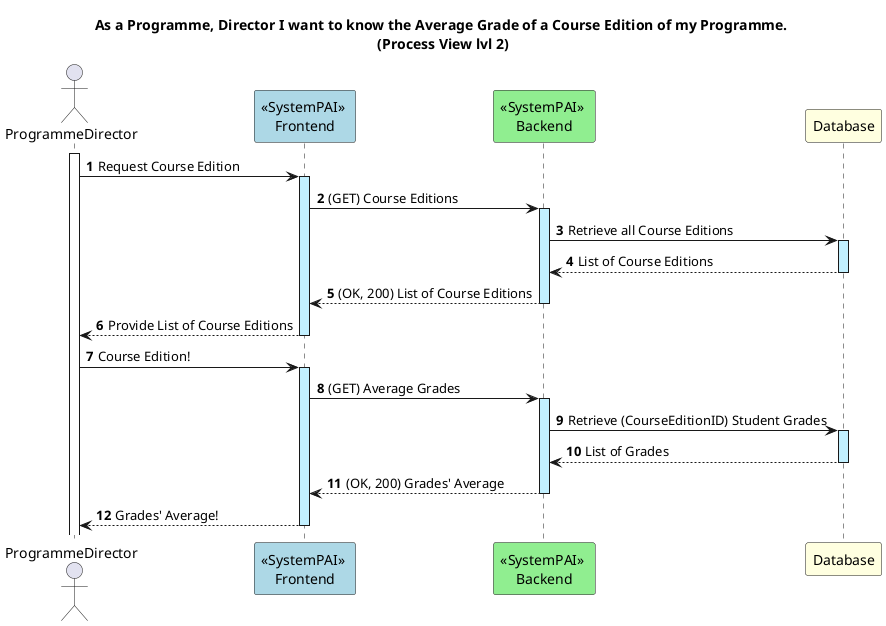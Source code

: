 @startuml

autonumber

title As a Programme, Director I want to know the Average Grade of a Course Edition of my Programme. \n(Process View lvl 2)

actor ProgrammeDirector as PD
participant "<<SystemPAI>> \nFrontend" as FE #lightblue
participant "<<SystemPAI>> \nBackend" as BE #lightgreen
participant "Database" as BD #lightyellow

activate PD
PD -> FE ++ #application : Request Course Edition
FE -> BE ++ #application: (GET) Course Editions
BE -> BD ++ #application: Retrieve all Course Editions
BD --> BE -- #application: List of Course Editions
BE --> FE --: (OK, 200) List of Course Editions
FE --> PD --: Provide List of Course Editions

PD -> FE ++ #application: Course Edition!
FE -> BE ++ #application: (GET) Average Grades
BE -> BD ++ #application: Retrieve (CourseEditionID) Student Grades
BD --> BE --: List of Grades
BE --> FE --: (OK, 200) Grades' Average
FE --> PD --: Grades' Average!

@enduml